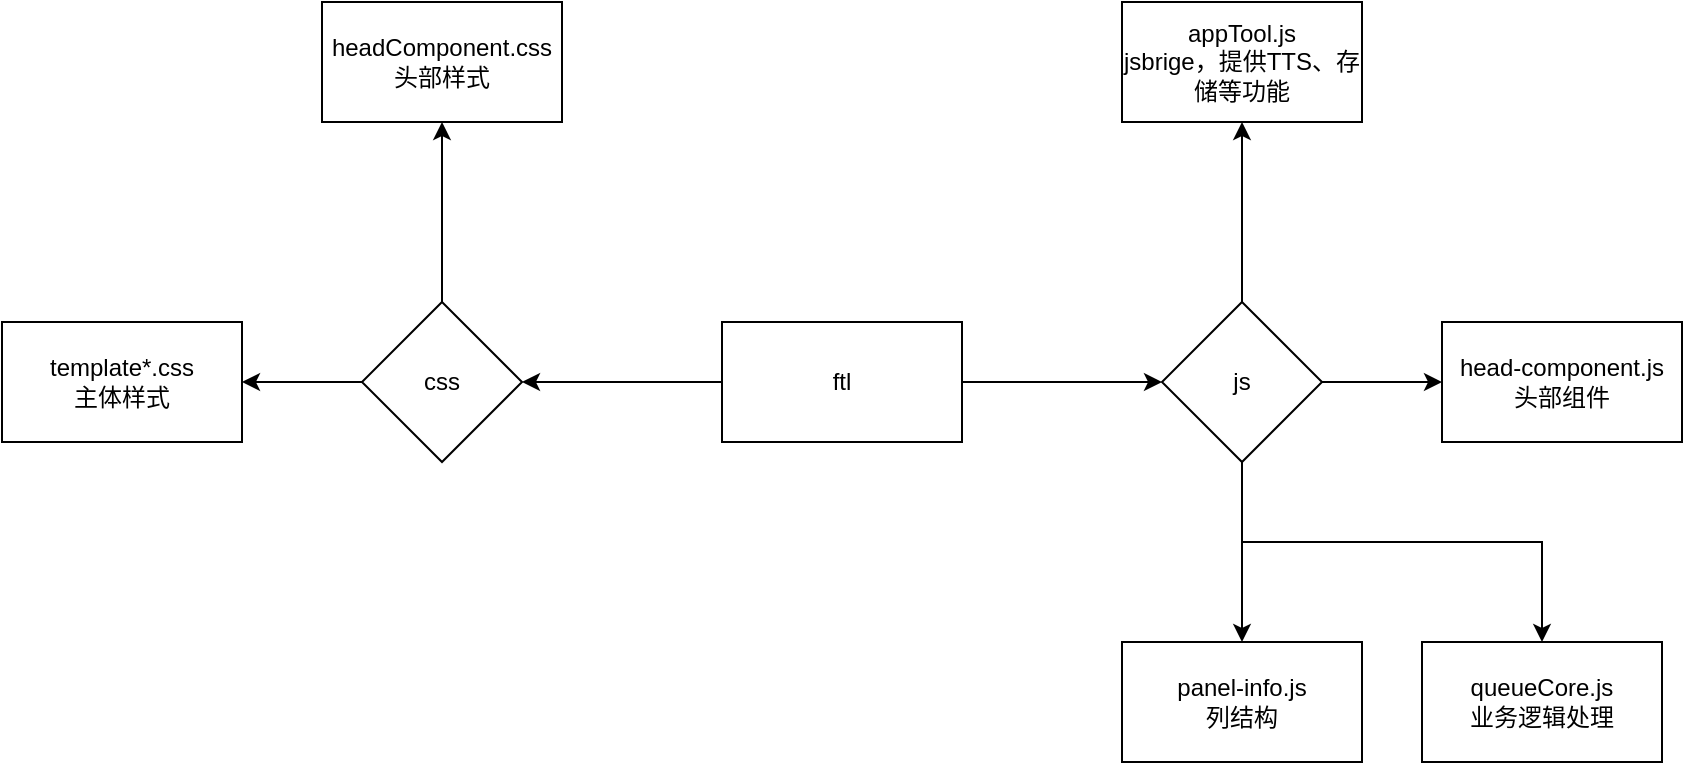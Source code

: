 <mxfile version="17.2.4" type="github">
  <diagram id="cSKuf-GlQbe1Z2knTv3g" name="第 1 页">
    <mxGraphModel dx="1492" dy="305" grid="1" gridSize="10" guides="1" tooltips="1" connect="1" arrows="1" fold="1" page="1" pageScale="1" pageWidth="827" pageHeight="1169" math="0" shadow="0">
      <root>
        <mxCell id="0" />
        <mxCell id="1" parent="0" />
        <mxCell id="JjxBjSlVc4X8AAnGqUsB-3" value="" style="edgeStyle=orthogonalEdgeStyle;rounded=0;orthogonalLoop=1;jettySize=auto;html=1;" edge="1" parent="1" source="JjxBjSlVc4X8AAnGqUsB-1" target="JjxBjSlVc4X8AAnGqUsB-2">
          <mxGeometry relative="1" as="geometry" />
        </mxCell>
        <mxCell id="JjxBjSlVc4X8AAnGqUsB-5" value="" style="edgeStyle=orthogonalEdgeStyle;rounded=0;orthogonalLoop=1;jettySize=auto;html=1;" edge="1" parent="1" source="JjxBjSlVc4X8AAnGqUsB-1" target="JjxBjSlVc4X8AAnGqUsB-4">
          <mxGeometry relative="1" as="geometry" />
        </mxCell>
        <mxCell id="JjxBjSlVc4X8AAnGqUsB-1" value="ftl" style="rounded=0;whiteSpace=wrap;html=1;" vertex="1" parent="1">
          <mxGeometry x="350" y="360" width="120" height="60" as="geometry" />
        </mxCell>
        <mxCell id="JjxBjSlVc4X8AAnGqUsB-7" value="" style="edgeStyle=orthogonalEdgeStyle;rounded=0;orthogonalLoop=1;jettySize=auto;html=1;" edge="1" parent="1" source="JjxBjSlVc4X8AAnGqUsB-2" target="JjxBjSlVc4X8AAnGqUsB-6">
          <mxGeometry relative="1" as="geometry" />
        </mxCell>
        <mxCell id="JjxBjSlVc4X8AAnGqUsB-9" value="" style="edgeStyle=orthogonalEdgeStyle;rounded=0;orthogonalLoop=1;jettySize=auto;html=1;" edge="1" parent="1" source="JjxBjSlVc4X8AAnGqUsB-2" target="JjxBjSlVc4X8AAnGqUsB-8">
          <mxGeometry relative="1" as="geometry" />
        </mxCell>
        <mxCell id="JjxBjSlVc4X8AAnGqUsB-2" value="css" style="rhombus;whiteSpace=wrap;html=1;rounded=0;" vertex="1" parent="1">
          <mxGeometry x="170" y="350" width="80" height="80" as="geometry" />
        </mxCell>
        <mxCell id="JjxBjSlVc4X8AAnGqUsB-11" value="" style="edgeStyle=orthogonalEdgeStyle;rounded=0;orthogonalLoop=1;jettySize=auto;html=1;" edge="1" parent="1" source="JjxBjSlVc4X8AAnGqUsB-4" target="JjxBjSlVc4X8AAnGqUsB-10">
          <mxGeometry relative="1" as="geometry" />
        </mxCell>
        <mxCell id="JjxBjSlVc4X8AAnGqUsB-13" value="" style="edgeStyle=orthogonalEdgeStyle;rounded=0;orthogonalLoop=1;jettySize=auto;html=1;" edge="1" parent="1" source="JjxBjSlVc4X8AAnGqUsB-4" target="JjxBjSlVc4X8AAnGqUsB-12">
          <mxGeometry relative="1" as="geometry" />
        </mxCell>
        <mxCell id="JjxBjSlVc4X8AAnGqUsB-15" value="" style="edgeStyle=orthogonalEdgeStyle;rounded=0;orthogonalLoop=1;jettySize=auto;html=1;" edge="1" parent="1" source="JjxBjSlVc4X8AAnGqUsB-4" target="JjxBjSlVc4X8AAnGqUsB-14">
          <mxGeometry relative="1" as="geometry" />
        </mxCell>
        <mxCell id="JjxBjSlVc4X8AAnGqUsB-18" style="edgeStyle=orthogonalEdgeStyle;rounded=0;orthogonalLoop=1;jettySize=auto;html=1;entryX=0.5;entryY=0;entryDx=0;entryDy=0;exitX=0.5;exitY=1;exitDx=0;exitDy=0;" edge="1" parent="1" source="JjxBjSlVc4X8AAnGqUsB-4" target="JjxBjSlVc4X8AAnGqUsB-16">
          <mxGeometry relative="1" as="geometry">
            <Array as="points">
              <mxPoint x="610" y="470" />
              <mxPoint x="760" y="470" />
            </Array>
          </mxGeometry>
        </mxCell>
        <mxCell id="JjxBjSlVc4X8AAnGqUsB-4" value="js" style="rhombus;whiteSpace=wrap;html=1;rounded=0;" vertex="1" parent="1">
          <mxGeometry x="570" y="350" width="80" height="80" as="geometry" />
        </mxCell>
        <mxCell id="JjxBjSlVc4X8AAnGqUsB-6" value="headComponent.css&lt;br&gt;头部样式" style="rounded=0;whiteSpace=wrap;html=1;" vertex="1" parent="1">
          <mxGeometry x="150" y="200" width="120" height="60" as="geometry" />
        </mxCell>
        <mxCell id="JjxBjSlVc4X8AAnGqUsB-8" value="template*.css&lt;br&gt;主体样式" style="whiteSpace=wrap;html=1;rounded=0;" vertex="1" parent="1">
          <mxGeometry x="-10" y="360" width="120" height="60" as="geometry" />
        </mxCell>
        <mxCell id="JjxBjSlVc4X8AAnGqUsB-10" value="appTool.js&lt;br&gt;jsbrige，提供TTS、存储等功能" style="whiteSpace=wrap;html=1;rounded=0;" vertex="1" parent="1">
          <mxGeometry x="550" y="200" width="120" height="60" as="geometry" />
        </mxCell>
        <mxCell id="JjxBjSlVc4X8AAnGqUsB-12" value="head-component.js&lt;br&gt;头部组件" style="whiteSpace=wrap;html=1;rounded=0;" vertex="1" parent="1">
          <mxGeometry x="710" y="360" width="120" height="60" as="geometry" />
        </mxCell>
        <mxCell id="JjxBjSlVc4X8AAnGqUsB-14" value="panel-info.js&lt;br&gt;列结构" style="whiteSpace=wrap;html=1;rounded=0;" vertex="1" parent="1">
          <mxGeometry x="550" y="520" width="120" height="60" as="geometry" />
        </mxCell>
        <mxCell id="JjxBjSlVc4X8AAnGqUsB-16" value="queueCore.js&lt;br&gt;业务逻辑处理" style="rounded=0;whiteSpace=wrap;html=1;" vertex="1" parent="1">
          <mxGeometry x="700" y="520" width="120" height="60" as="geometry" />
        </mxCell>
      </root>
    </mxGraphModel>
  </diagram>
</mxfile>

